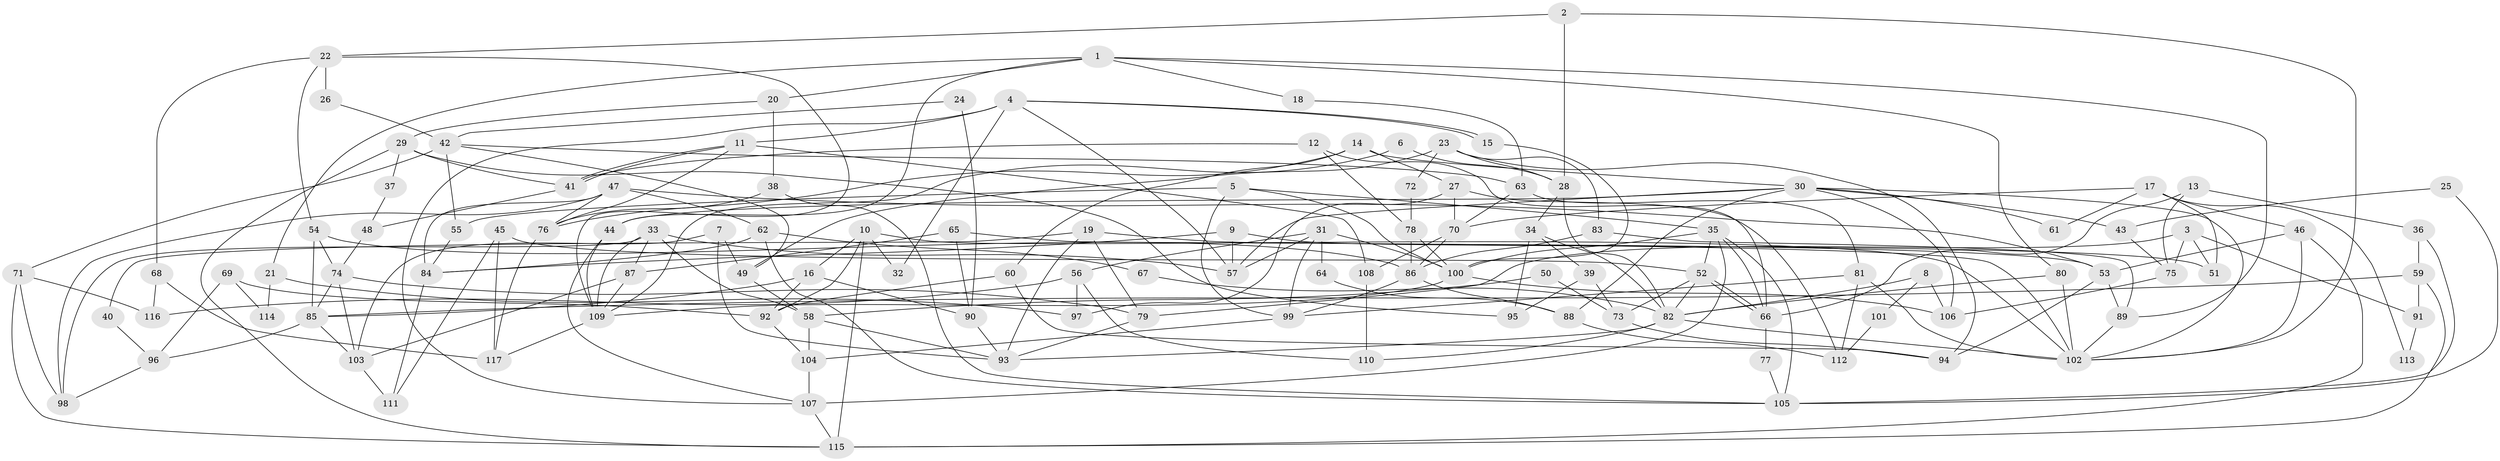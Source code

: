 // coarse degree distribution, {2: 0.18518518518518517, 3: 0.1728395061728395, 6: 0.037037037037037035, 5: 0.20987654320987653, 4: 0.25925925925925924, 7: 0.04938271604938271, 12: 0.012345679012345678, 1: 0.012345679012345678, 8: 0.024691358024691357, 15: 0.012345679012345678, 10: 0.012345679012345678, 9: 0.012345679012345678}
// Generated by graph-tools (version 1.1) at 2025/52/03/04/25 21:52:16]
// undirected, 117 vertices, 234 edges
graph export_dot {
graph [start="1"]
  node [color=gray90,style=filled];
  1;
  2;
  3;
  4;
  5;
  6;
  7;
  8;
  9;
  10;
  11;
  12;
  13;
  14;
  15;
  16;
  17;
  18;
  19;
  20;
  21;
  22;
  23;
  24;
  25;
  26;
  27;
  28;
  29;
  30;
  31;
  32;
  33;
  34;
  35;
  36;
  37;
  38;
  39;
  40;
  41;
  42;
  43;
  44;
  45;
  46;
  47;
  48;
  49;
  50;
  51;
  52;
  53;
  54;
  55;
  56;
  57;
  58;
  59;
  60;
  61;
  62;
  63;
  64;
  65;
  66;
  67;
  68;
  69;
  70;
  71;
  72;
  73;
  74;
  75;
  76;
  77;
  78;
  79;
  80;
  81;
  82;
  83;
  84;
  85;
  86;
  87;
  88;
  89;
  90;
  91;
  92;
  93;
  94;
  95;
  96;
  97;
  98;
  99;
  100;
  101;
  102;
  103;
  104;
  105;
  106;
  107;
  108;
  109;
  110;
  111;
  112;
  113;
  114;
  115;
  116;
  117;
  1 -- 89;
  1 -- 44;
  1 -- 18;
  1 -- 20;
  1 -- 21;
  1 -- 80;
  2 -- 28;
  2 -- 102;
  2 -- 22;
  3 -- 79;
  3 -- 75;
  3 -- 51;
  3 -- 91;
  4 -- 15;
  4 -- 15;
  4 -- 107;
  4 -- 11;
  4 -- 32;
  4 -- 57;
  5 -- 99;
  5 -- 100;
  5 -- 35;
  5 -- 55;
  6 -- 109;
  6 -- 28;
  7 -- 49;
  7 -- 93;
  7 -- 103;
  8 -- 106;
  8 -- 82;
  8 -- 101;
  9 -- 57;
  9 -- 84;
  9 -- 51;
  10 -- 102;
  10 -- 115;
  10 -- 16;
  10 -- 32;
  10 -- 92;
  11 -- 41;
  11 -- 41;
  11 -- 76;
  11 -- 108;
  12 -- 66;
  12 -- 78;
  12 -- 41;
  13 -- 66;
  13 -- 36;
  13 -- 75;
  14 -- 76;
  14 -- 60;
  14 -- 27;
  14 -- 30;
  15 -- 100;
  16 -- 90;
  16 -- 85;
  16 -- 92;
  17 -- 51;
  17 -- 46;
  17 -- 61;
  17 -- 70;
  17 -- 113;
  18 -- 63;
  19 -- 93;
  19 -- 53;
  19 -- 40;
  19 -- 79;
  20 -- 38;
  20 -- 29;
  21 -- 97;
  21 -- 114;
  22 -- 54;
  22 -- 26;
  22 -- 68;
  22 -- 109;
  23 -- 83;
  23 -- 28;
  23 -- 49;
  23 -- 72;
  23 -- 94;
  24 -- 42;
  24 -- 90;
  25 -- 43;
  25 -- 105;
  26 -- 42;
  27 -- 70;
  27 -- 97;
  27 -- 112;
  28 -- 34;
  28 -- 82;
  29 -- 41;
  29 -- 37;
  29 -- 95;
  29 -- 115;
  30 -- 88;
  30 -- 43;
  30 -- 44;
  30 -- 57;
  30 -- 61;
  30 -- 102;
  30 -- 106;
  31 -- 100;
  31 -- 57;
  31 -- 56;
  31 -- 64;
  31 -- 99;
  33 -- 57;
  33 -- 58;
  33 -- 87;
  33 -- 98;
  33 -- 109;
  34 -- 82;
  34 -- 39;
  34 -- 95;
  35 -- 107;
  35 -- 52;
  35 -- 66;
  35 -- 100;
  35 -- 105;
  36 -- 105;
  36 -- 59;
  37 -- 48;
  38 -- 76;
  38 -- 105;
  39 -- 73;
  39 -- 95;
  40 -- 96;
  41 -- 48;
  42 -- 49;
  42 -- 71;
  42 -- 55;
  42 -- 63;
  43 -- 75;
  44 -- 109;
  44 -- 107;
  45 -- 52;
  45 -- 117;
  45 -- 111;
  46 -- 115;
  46 -- 102;
  46 -- 53;
  47 -- 84;
  47 -- 98;
  47 -- 53;
  47 -- 62;
  47 -- 76;
  48 -- 74;
  49 -- 58;
  50 -- 58;
  50 -- 73;
  52 -- 66;
  52 -- 66;
  52 -- 73;
  52 -- 82;
  53 -- 89;
  53 -- 94;
  54 -- 74;
  54 -- 85;
  54 -- 86;
  55 -- 84;
  56 -- 110;
  56 -- 97;
  56 -- 116;
  58 -- 93;
  58 -- 104;
  59 -- 85;
  59 -- 115;
  59 -- 91;
  60 -- 94;
  60 -- 92;
  62 -- 84;
  62 -- 67;
  62 -- 105;
  63 -- 81;
  63 -- 70;
  64 -- 88;
  65 -- 87;
  65 -- 102;
  65 -- 90;
  66 -- 77;
  67 -- 82;
  68 -- 117;
  68 -- 116;
  69 -- 92;
  69 -- 96;
  69 -- 114;
  70 -- 86;
  70 -- 108;
  71 -- 115;
  71 -- 116;
  71 -- 98;
  72 -- 78;
  73 -- 94;
  74 -- 103;
  74 -- 85;
  74 -- 79;
  75 -- 106;
  76 -- 117;
  77 -- 105;
  78 -- 86;
  78 -- 100;
  79 -- 93;
  80 -- 82;
  80 -- 102;
  81 -- 102;
  81 -- 99;
  81 -- 112;
  82 -- 102;
  82 -- 93;
  82 -- 110;
  83 -- 86;
  83 -- 89;
  84 -- 111;
  85 -- 103;
  85 -- 96;
  86 -- 88;
  86 -- 99;
  87 -- 109;
  87 -- 103;
  88 -- 112;
  89 -- 102;
  90 -- 93;
  91 -- 113;
  92 -- 104;
  96 -- 98;
  99 -- 104;
  100 -- 109;
  100 -- 106;
  101 -- 112;
  103 -- 111;
  104 -- 107;
  107 -- 115;
  108 -- 110;
  109 -- 117;
}
